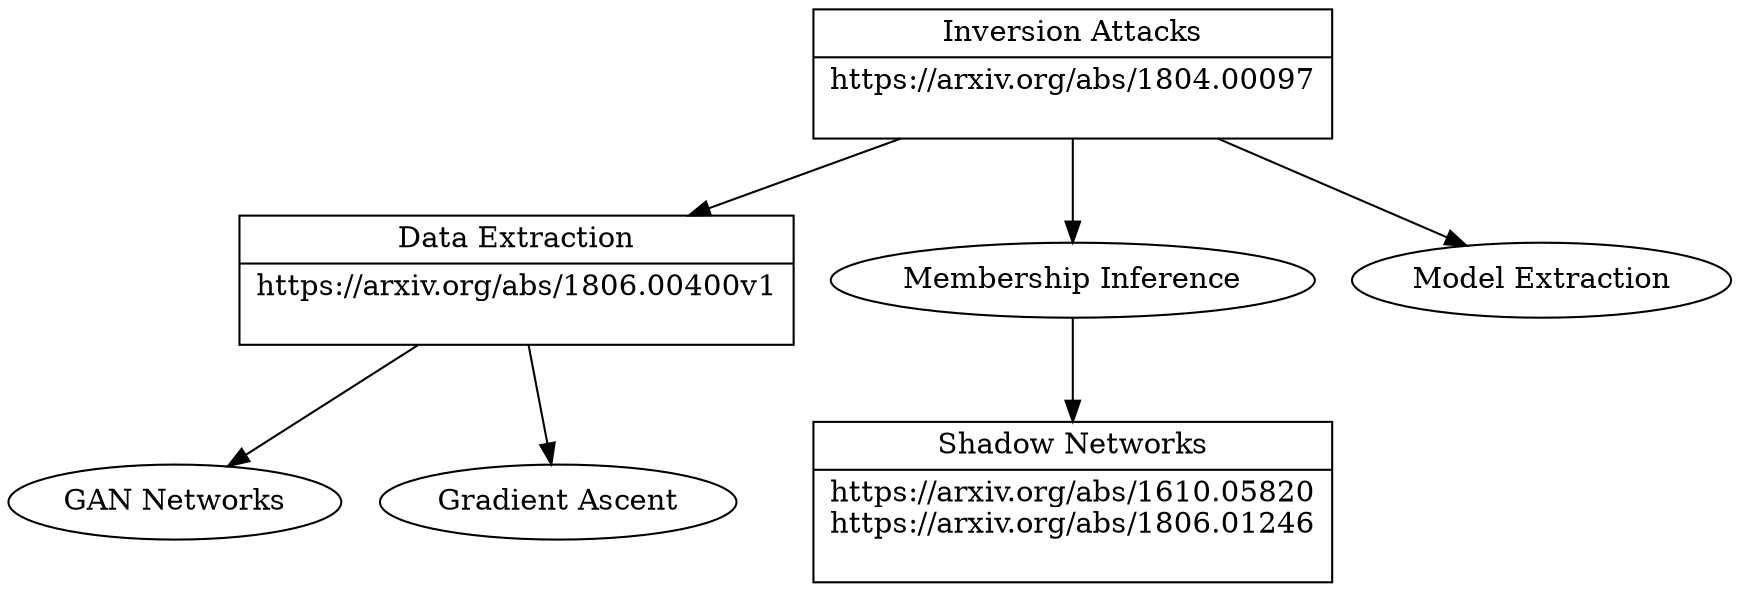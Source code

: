 // Taxonomy of Secure Deep Learning
digraph "Inversion Attacks" {
	"Inversion Attacks" [label="{<f0> Inversion Attacks |<f1> https://arxiv.org/abs/1804.00097\n\n}" shape=record]
	"Shadow Networks" [label="{<f0> Shadow Networks |<f1> https://arxiv.org/abs/1610.05820\nhttps://arxiv.org/abs/1806.01246\n\n}" shape=record]
	"Data Extraction" [label="{<f0> Data Extraction |<f1> https://arxiv.org/abs/1806.00400v1\n\n}" shape=record]
	"Inversion Attacks" -> "Membership Inference"
	"Membership Inference" -> "Shadow Networks"
	"Inversion Attacks" -> "Data Extraction"
	"Data Extraction" -> "GAN Networks"
	"Data Extraction" -> "Gradient Ascent"
	"Inversion Attacks" -> "Model Extraction"
}
